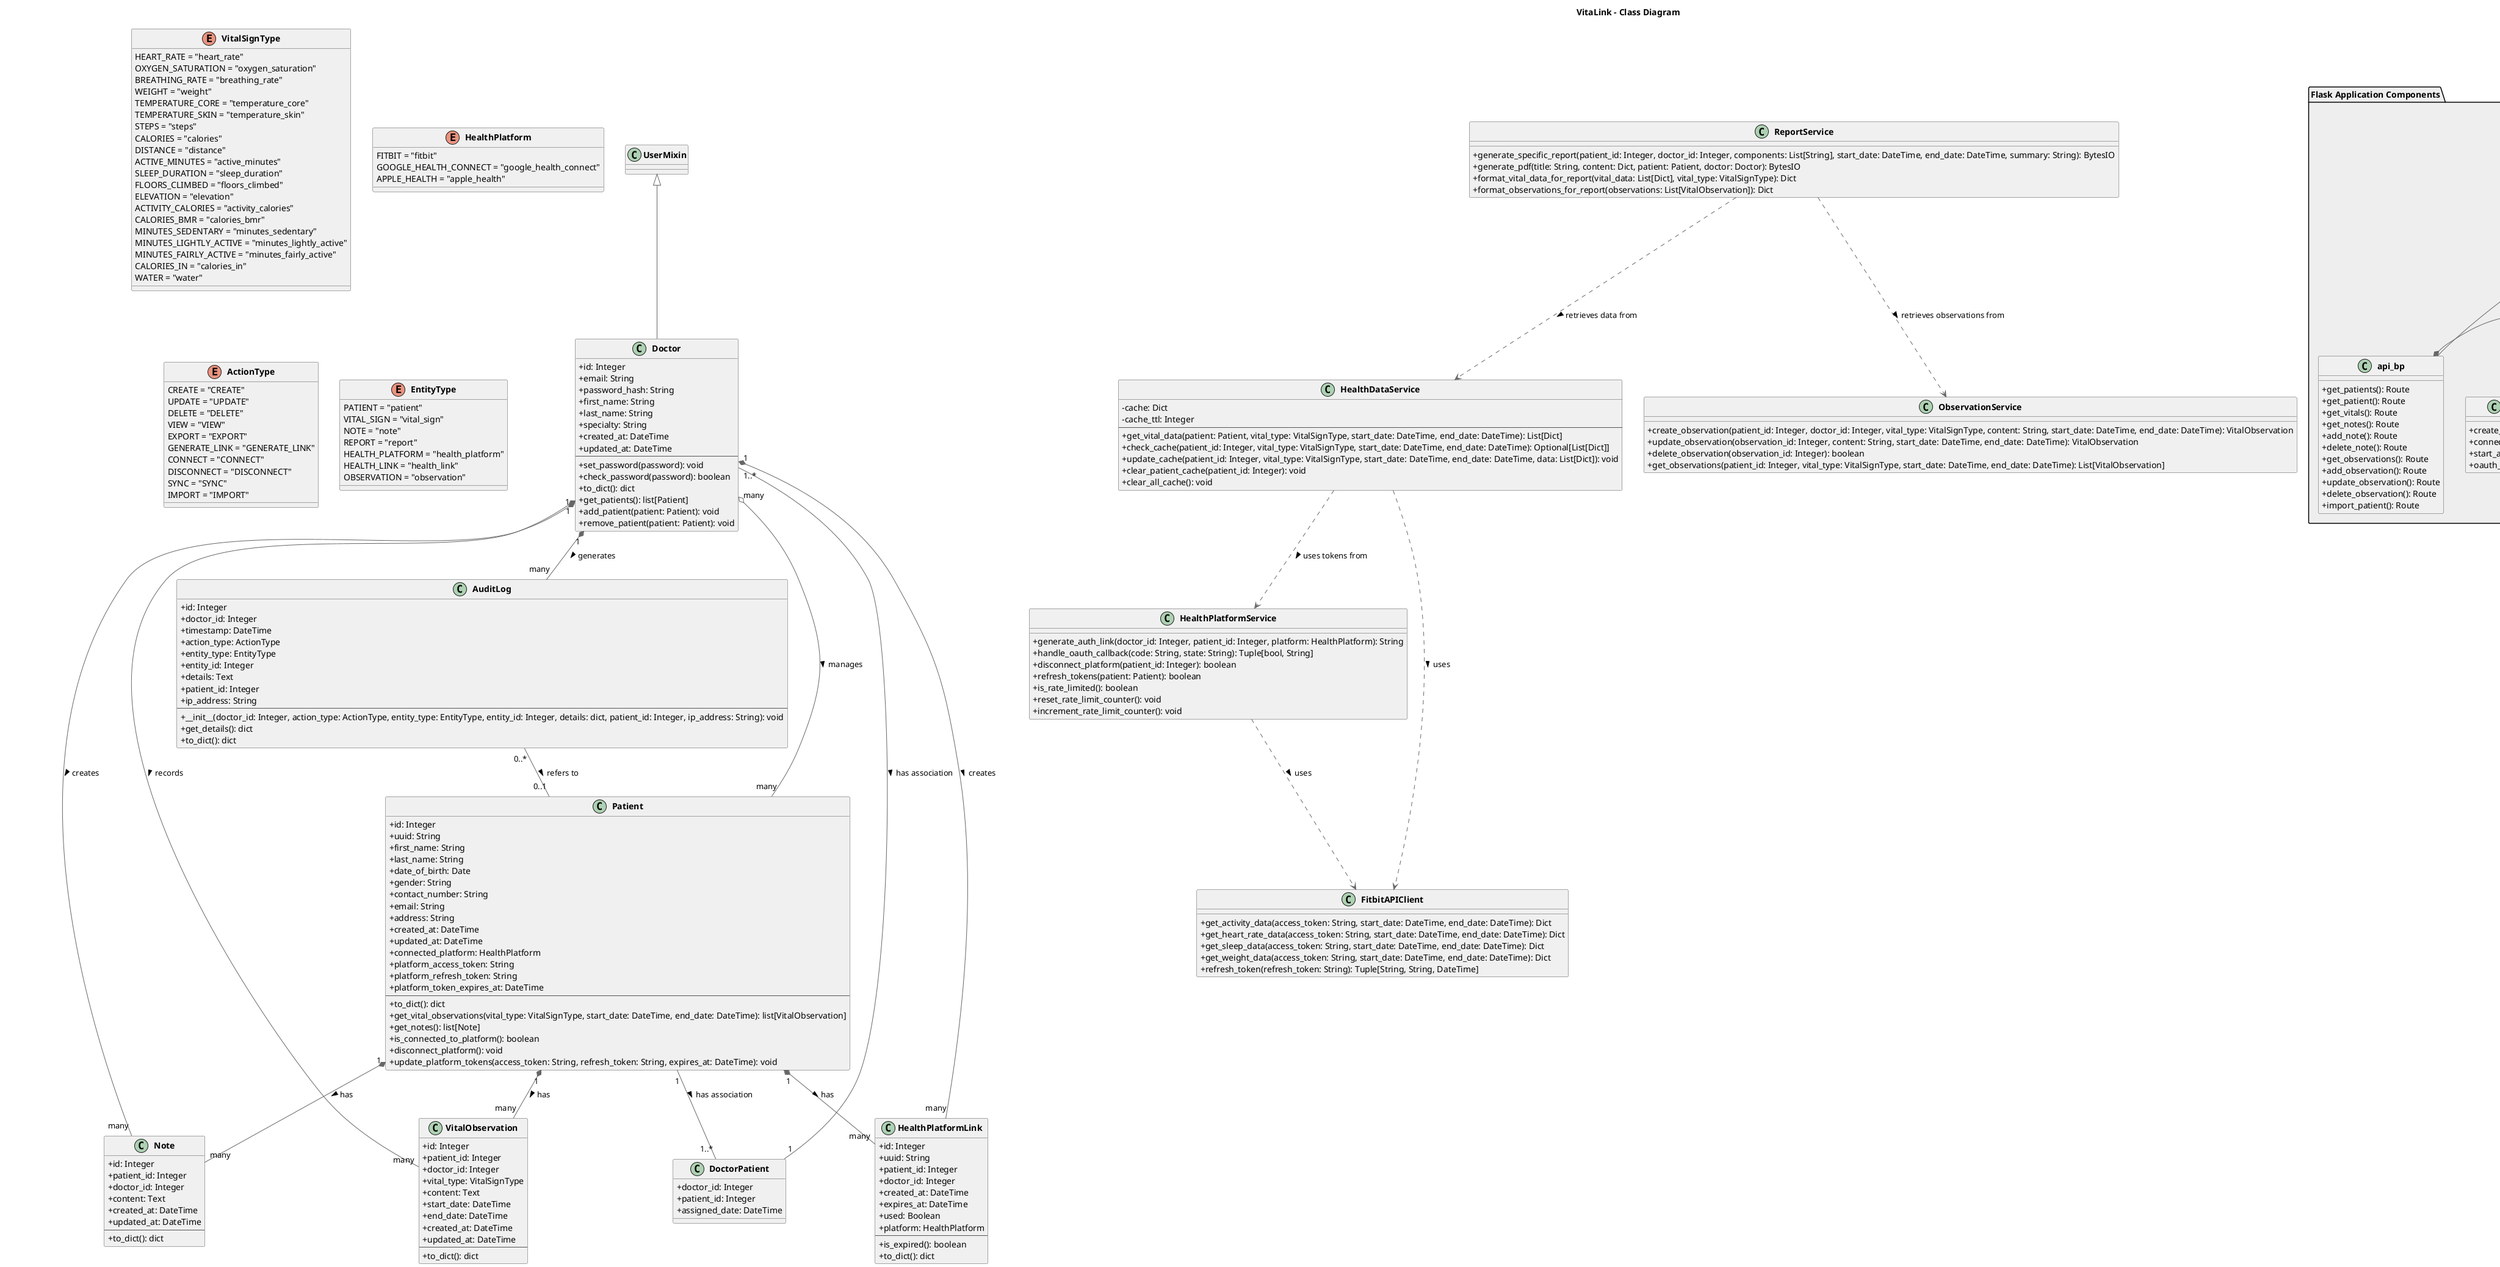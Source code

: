 @startuml VitaLink - Class Diagram

' Stile e configurazione
skinparam classAttributeIconSize 0
skinparam classFontStyle bold
skinparam classBackgroundColor #f0f0f0
skinparam classBorderColor #555555
skinparam arrowColor #666666
skinparam packageBackgroundColor #eeeeee

title VitaLink - Class Diagram

' Enumerazioni
enum VitalSignType {
    HEART_RATE = "heart_rate"
    OXYGEN_SATURATION = "oxygen_saturation"
    BREATHING_RATE = "breathing_rate"
    WEIGHT = "weight"
    TEMPERATURE_CORE = "temperature_core"
    TEMPERATURE_SKIN = "temperature_skin"
    STEPS = "steps"
    CALORIES = "calories"
    DISTANCE = "distance"
    ACTIVE_MINUTES = "active_minutes"
    SLEEP_DURATION = "sleep_duration"
    FLOORS_CLIMBED = "floors_climbed"
    ELEVATION = "elevation"
    ACTIVITY_CALORIES = "activity_calories"
    CALORIES_BMR = "calories_bmr"
    MINUTES_SEDENTARY = "minutes_sedentary"
    MINUTES_LIGHTLY_ACTIVE = "minutes_lightly_active"
    MINUTES_FAIRLY_ACTIVE = "minutes_fairly_active"
    CALORIES_IN = "calories_in"
    WATER = "water"
}

enum HealthPlatform {
    FITBIT = "fitbit"
    GOOGLE_HEALTH_CONNECT = "google_health_connect"
    APPLE_HEALTH = "apple_health"
}

enum ActionType {
    CREATE = "CREATE"
    UPDATE = "UPDATE"
    DELETE = "DELETE"
    VIEW = "VIEW"
    EXPORT = "EXPORT"
    GENERATE_LINK = "GENERATE_LINK"
    CONNECT = "CONNECT"
    DISCONNECT = "DISCONNECT"
    SYNC = "SYNC"
    IMPORT = "IMPORT"
}

enum EntityType {
    PATIENT = "patient"
    VITAL_SIGN = "vital_sign"
    NOTE = "note"
    REPORT = "report"
    HEALTH_PLATFORM = "health_platform"
    HEALTH_LINK = "health_link"
    OBSERVATION = "observation"
}

' Classi principali
class UserMixin {
}

class Doctor extends UserMixin {
    +id: Integer
    +email: String
    +password_hash: String
    +first_name: String
    +last_name: String
    +specialty: String
    +created_at: DateTime
    +updated_at: DateTime
    --
    +set_password(password): void
    +check_password(password): boolean
    +to_dict(): dict
    +get_patients(): list[Patient]
    +add_patient(patient: Patient): void
    +remove_patient(patient: Patient): void
}

class Patient {
    +id: Integer
    +uuid: String
    +first_name: String
    +last_name: String
    +date_of_birth: Date
    +gender: String
    +contact_number: String
    +email: String
    +address: String
    +created_at: DateTime
    +updated_at: DateTime
    +connected_platform: HealthPlatform
    +platform_access_token: String
    +platform_refresh_token: String
    +platform_token_expires_at: DateTime
    --
    +to_dict(): dict
    +get_vital_observations(vital_type: VitalSignType, start_date: DateTime, end_date: DateTime): list[VitalObservation]
    +get_notes(): list[Note]
    +is_connected_to_platform(): boolean
    +disconnect_platform(): void
    +update_platform_tokens(access_token: String, refresh_token: String, expires_at: DateTime): void
}

class Note {
    +id: Integer
    +patient_id: Integer
    +doctor_id: Integer
    +content: Text
    +created_at: DateTime
    +updated_at: DateTime
    --
    +to_dict(): dict
}

class VitalObservation {
    +id: Integer
    +patient_id: Integer
    +doctor_id: Integer
    +vital_type: VitalSignType
    +content: Text
    +start_date: DateTime
    +end_date: DateTime
    +created_at: DateTime
    +updated_at: DateTime
    --
    +to_dict(): dict
}

class AuditLog {
    +id: Integer
    +doctor_id: Integer
    +timestamp: DateTime
    +action_type: ActionType
    +entity_type: EntityType
    +entity_id: Integer
    +details: Text
    +patient_id: Integer
    +ip_address: String
    --
    +__init__(doctor_id: Integer, action_type: ActionType, entity_type: EntityType, entity_id: Integer, details: dict, patient_id: Integer, ip_address: String): void
    +get_details(): dict
    +to_dict(): dict
}

class DoctorPatient {
    +doctor_id: Integer
    +patient_id: Integer
    +assigned_date: DateTime
}

class HealthPlatformLink {
    +id: Integer
    +uuid: String
    +patient_id: Integer
    +doctor_id: Integer
    +created_at: DateTime
    +expires_at: DateTime
    +used: Boolean
    +platform: HealthPlatform
    --
    +is_expired(): boolean
    +to_dict(): dict
}

' Relazioni
Doctor "1" *-- "many" Note: creates >
Doctor "1" *-- "many" VitalObservation: records >
Doctor "many" o-- "many" Patient: manages >
Doctor "1..*" -- "1" DoctorPatient : has association >
Patient "1" -- "1..*" DoctorPatient : has association >
Patient "1" *-- "many" Note: has >
Patient "1" *-- "many" VitalObservation: has >
Patient "1" *-- "many" HealthPlatformLink: has >
Doctor "1" *-- "many" AuditLog: generates >
AuditLog "0..*" -- "0..1" Patient: refers to >
Doctor "1" *-- "many" HealthPlatformLink: creates >

' Classi di servizio
class HealthPlatformService {
    +generate_auth_link(doctor_id: Integer, patient_id: Integer, platform: HealthPlatform): String
    +handle_oauth_callback(code: String, state: String): Tuple[bool, String]
    +disconnect_platform(patient_id: Integer): boolean
    +refresh_tokens(patient: Patient): boolean
    +is_rate_limited(): boolean
    +reset_rate_limit_counter(): void
    +increment_rate_limit_counter(): void
}

class HealthDataService {
    -cache: Dict
    -cache_ttl: Integer
    --
    +get_vital_data(patient: Patient, vital_type: VitalSignType, start_date: DateTime, end_date: DateTime): List[Dict]
    +check_cache(patient_id: Integer, vital_type: VitalSignType, start_date: DateTime, end_date: DateTime): Optional[List[Dict]]
    +update_cache(patient_id: Integer, vital_type: VitalSignType, start_date: DateTime, end_date: DateTime, data: List[Dict]): void
    +clear_patient_cache(patient_id: Integer): void
    +clear_all_cache(): void
}

class ObservationService {
    +create_observation(patient_id: Integer, doctor_id: Integer, vital_type: VitalSignType, content: String, start_date: DateTime, end_date: DateTime): VitalObservation
    +update_observation(observation_id: Integer, content: String, start_date: DateTime, end_date: DateTime): VitalObservation
    +delete_observation(observation_id: Integer): boolean
    +get_observations(patient_id: Integer, vital_type: VitalSignType, start_date: DateTime, end_date: DateTime): List[VitalObservation]
}

class ReportService {
    +generate_specific_report(patient_id: Integer, doctor_id: Integer, components: List[String], start_date: DateTime, end_date: DateTime, summary: String): BytesIO
    +generate_pdf(title: String, content: Dict, patient: Patient, doctor: Doctor): BytesIO
    +format_vital_data_for_report(vital_data: List[Dict], vital_type: VitalSignType): Dict
    +format_observations_for_report(observations: List[VitalObservation]): Dict
}

class FitbitAPIClient {
    +get_activity_data(access_token: String, start_date: DateTime, end_date: DateTime): Dict
    +get_heart_rate_data(access_token: String, start_date: DateTime, end_date: DateTime): Dict
    +get_sleep_data(access_token: String, start_date: DateTime, end_date: DateTime): Dict
    +get_weight_data(access_token: String, start_date: DateTime, end_date: DateTime): Dict
    +refresh_token(refresh_token: String): Tuple[String, String, DateTime]
}

' Relazioni di servizio
HealthPlatformService ..> FitbitAPIClient: uses >
HealthDataService ..> FitbitAPIClient: uses >
HealthDataService ..> HealthPlatformService: uses tokens from >
ReportService ..> HealthDataService: retrieves data from >
ReportService ..> ObservationService: retrieves observations from >

' Applicazione Flask
package "Flask Application Components" {
    class FlaskApp {
        +config: Config
        +db: SQLAlchemy
        +migrate: Migrate
        +jwt: JWTManager
        +login: LoginManager
        +babel: Babel
    }

    class Blueprint {
        +name: String
        +url_prefix: String
    }
    
    class auth_bp extends Blueprint {
        +register(): Route
        +login(): Route
        +logout(): Route
        +api_login(): Route
        +refresh_token(): Route
    }
    
    class views_bp extends Blueprint {
        +index(): Route
        +dashboard(): Route
        +patients(): Route
        +patient_detail(): Route
        +edit_patient(): Route
        +delete_patient(): Route
        +patient_vitals(): Route
    }
      class api_bp extends Blueprint {
        +get_patients(): Route
        +get_patient(): Route
        +get_vitals(): Route
        +get_notes(): Route
        +add_note(): Route
        +delete_note(): Route
        +get_observations(): Route
        +add_observation(): Route
        +update_observation(): Route
        +delete_observation(): Route
        +import_patient(): Route
    }
    
    class audit_bp extends Blueprint {
        +view_logs(): Route
        +get_audit_logs(): Route
        +get_audit_stats(): Route
    }
    
    class health_bp extends Blueprint {
        +create_link(): Route
        +connect(): Route
        +start_auth(): Route
        +oauth_callback(): Route
    }
    
    class observations_bp extends Blueprint {
        +get_web_observations(): Route
        +add_web_observation(): Route
        +update_web_observation(): Route
        +delete_web_observation(): Route
    }
    
    class language_bp extends Blueprint {
        +change_language(): Route
    }
    
    FlaskApp --* auth_bp: contains
    FlaskApp --* views_bp: contains
    FlaskApp --* api_bp: contains
    FlaskApp --* audit_bp: contains
    FlaskApp --* health_bp: contains
    FlaskApp --* observations_bp: contains
    FlaskApp --* language_bp: contains
}

@enduml

